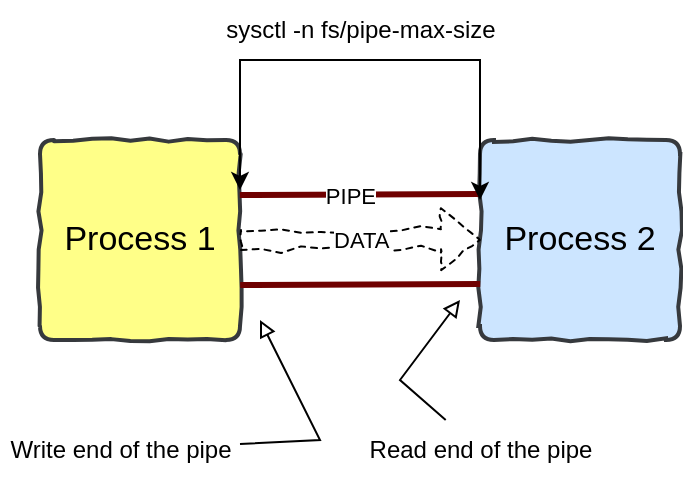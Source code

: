 <mxfile version="24.7.6">
  <diagram name="Page-1" id="tI9g5UVs6BiHLvYLlzyc">
    <mxGraphModel dx="994" dy="795" grid="1" gridSize="10" guides="1" tooltips="1" connect="1" arrows="1" fold="1" page="1" pageScale="1" pageWidth="850" pageHeight="1100" math="0" shadow="0">
      <root>
        <mxCell id="0" />
        <mxCell id="1" parent="0" />
        <mxCell id="NE58R7Pgc0rKDY2GueEK-2" value="Process 1" style="rounded=1;whiteSpace=wrap;html=1;absoluteArcSize=1;arcSize=14;strokeWidth=2;comic=1;jiggle=2;fillColor=#ffff88;strokeColor=#36393d;fontSize=17;" vertex="1" parent="1">
          <mxGeometry x="80" y="320" width="100" height="100" as="geometry" />
        </mxCell>
        <mxCell id="NE58R7Pgc0rKDY2GueEK-3" value="Process 2" style="rounded=1;whiteSpace=wrap;html=1;absoluteArcSize=1;arcSize=14;strokeWidth=2;comic=1;linejoin=miter-clip;glass=0;shadow=0;fillColor=#cce5ff;strokeColor=#36393d;fontSize=17;" vertex="1" parent="1">
          <mxGeometry x="300" y="320" width="100" height="100" as="geometry" />
        </mxCell>
        <mxCell id="NE58R7Pgc0rKDY2GueEK-8" value="" style="shape=flexArrow;endArrow=classic;html=1;rounded=0;dashed=1;flowAnimation=1;comic=1;jiggle=4;linecap=round;exitX=1;exitY=0.5;exitDx=0;exitDy=0;" edge="1" parent="1" source="NE58R7Pgc0rKDY2GueEK-2">
          <mxGeometry width="50" height="50" relative="1" as="geometry">
            <mxPoint x="190" y="370" as="sourcePoint" />
            <mxPoint x="300" y="369.5" as="targetPoint" />
          </mxGeometry>
        </mxCell>
        <mxCell id="NE58R7Pgc0rKDY2GueEK-13" value="&lt;div&gt;DATA&lt;/div&gt;" style="edgeLabel;html=1;align=left;verticalAlign=middle;resizable=0;points=[];" vertex="1" connectable="0" parent="NE58R7Pgc0rKDY2GueEK-8">
          <mxGeometry x="-0.25" relative="1" as="geometry">
            <mxPoint as="offset" />
          </mxGeometry>
        </mxCell>
        <mxCell id="NE58R7Pgc0rKDY2GueEK-9" value="" style="shape=link;html=1;rounded=0;width=43;fillColor=#a20025;strokeColor=#6F0000;strokeWidth=3;" edge="1" parent="1">
          <mxGeometry width="100" relative="1" as="geometry">
            <mxPoint x="180" y="370" as="sourcePoint" />
            <mxPoint x="300" y="369.5" as="targetPoint" />
          </mxGeometry>
        </mxCell>
        <mxCell id="NE58R7Pgc0rKDY2GueEK-11" value="&lt;div&gt;PIPE&lt;/div&gt;" style="edgeLabel;html=1;align=right;verticalAlign=middle;resizable=0;points=[];" vertex="1" connectable="0" parent="NE58R7Pgc0rKDY2GueEK-9">
          <mxGeometry x="0.151" y="22" relative="1" as="geometry">
            <mxPoint as="offset" />
          </mxGeometry>
        </mxCell>
        <mxCell id="NE58R7Pgc0rKDY2GueEK-14" style="rounded=0;orthogonalLoop=1;jettySize=auto;html=1;endArrow=block;endFill=0;" edge="1" parent="1" source="NE58R7Pgc0rKDY2GueEK-12">
          <mxGeometry relative="1" as="geometry">
            <mxPoint x="190" y="410" as="targetPoint" />
            <Array as="points">
              <mxPoint x="220" y="470" />
            </Array>
          </mxGeometry>
        </mxCell>
        <mxCell id="NE58R7Pgc0rKDY2GueEK-12" value="&lt;div&gt;Write end of the pipe&lt;/div&gt;" style="text;html=1;align=center;verticalAlign=middle;resizable=0;points=[];autosize=1;strokeColor=none;fillColor=none;" vertex="1" parent="1">
          <mxGeometry x="60" y="460" width="120" height="30" as="geometry" />
        </mxCell>
        <mxCell id="NE58R7Pgc0rKDY2GueEK-15" style="rounded=0;orthogonalLoop=1;jettySize=auto;html=1;endArrow=block;endFill=0;" edge="1" parent="1" source="NE58R7Pgc0rKDY2GueEK-16">
          <mxGeometry relative="1" as="geometry">
            <mxPoint x="290" y="400" as="targetPoint" />
            <Array as="points">
              <mxPoint x="260" y="440" />
            </Array>
          </mxGeometry>
        </mxCell>
        <mxCell id="NE58R7Pgc0rKDY2GueEK-16" value="&lt;div&gt;Read end of the pipe&lt;/div&gt;" style="text;html=1;align=center;verticalAlign=middle;resizable=0;points=[];autosize=1;strokeColor=none;fillColor=none;flipV=0;flipH=1;" vertex="1" parent="1">
          <mxGeometry x="240" y="460" width="120" height="30" as="geometry" />
        </mxCell>
        <mxCell id="NE58R7Pgc0rKDY2GueEK-18" value="sysctl -n fs/pipe-max-size" style="text;html=1;align=center;verticalAlign=middle;resizable=0;points=[];autosize=1;strokeColor=none;fillColor=none;" vertex="1" parent="1">
          <mxGeometry x="170" y="250" width="140" height="30" as="geometry" />
        </mxCell>
        <mxCell id="NE58R7Pgc0rKDY2GueEK-19" value="" style="endArrow=classic;startArrow=classic;html=1;rounded=0;exitX=1;exitY=0.25;exitDx=0;exitDy=0;" edge="1" parent="1" source="NE58R7Pgc0rKDY2GueEK-2">
          <mxGeometry width="50" height="50" relative="1" as="geometry">
            <mxPoint x="370" y="340" as="sourcePoint" />
            <mxPoint x="300" y="350" as="targetPoint" />
            <Array as="points">
              <mxPoint x="180" y="280" />
              <mxPoint x="250" y="280" />
              <mxPoint x="300" y="280" />
            </Array>
          </mxGeometry>
        </mxCell>
      </root>
    </mxGraphModel>
  </diagram>
</mxfile>
